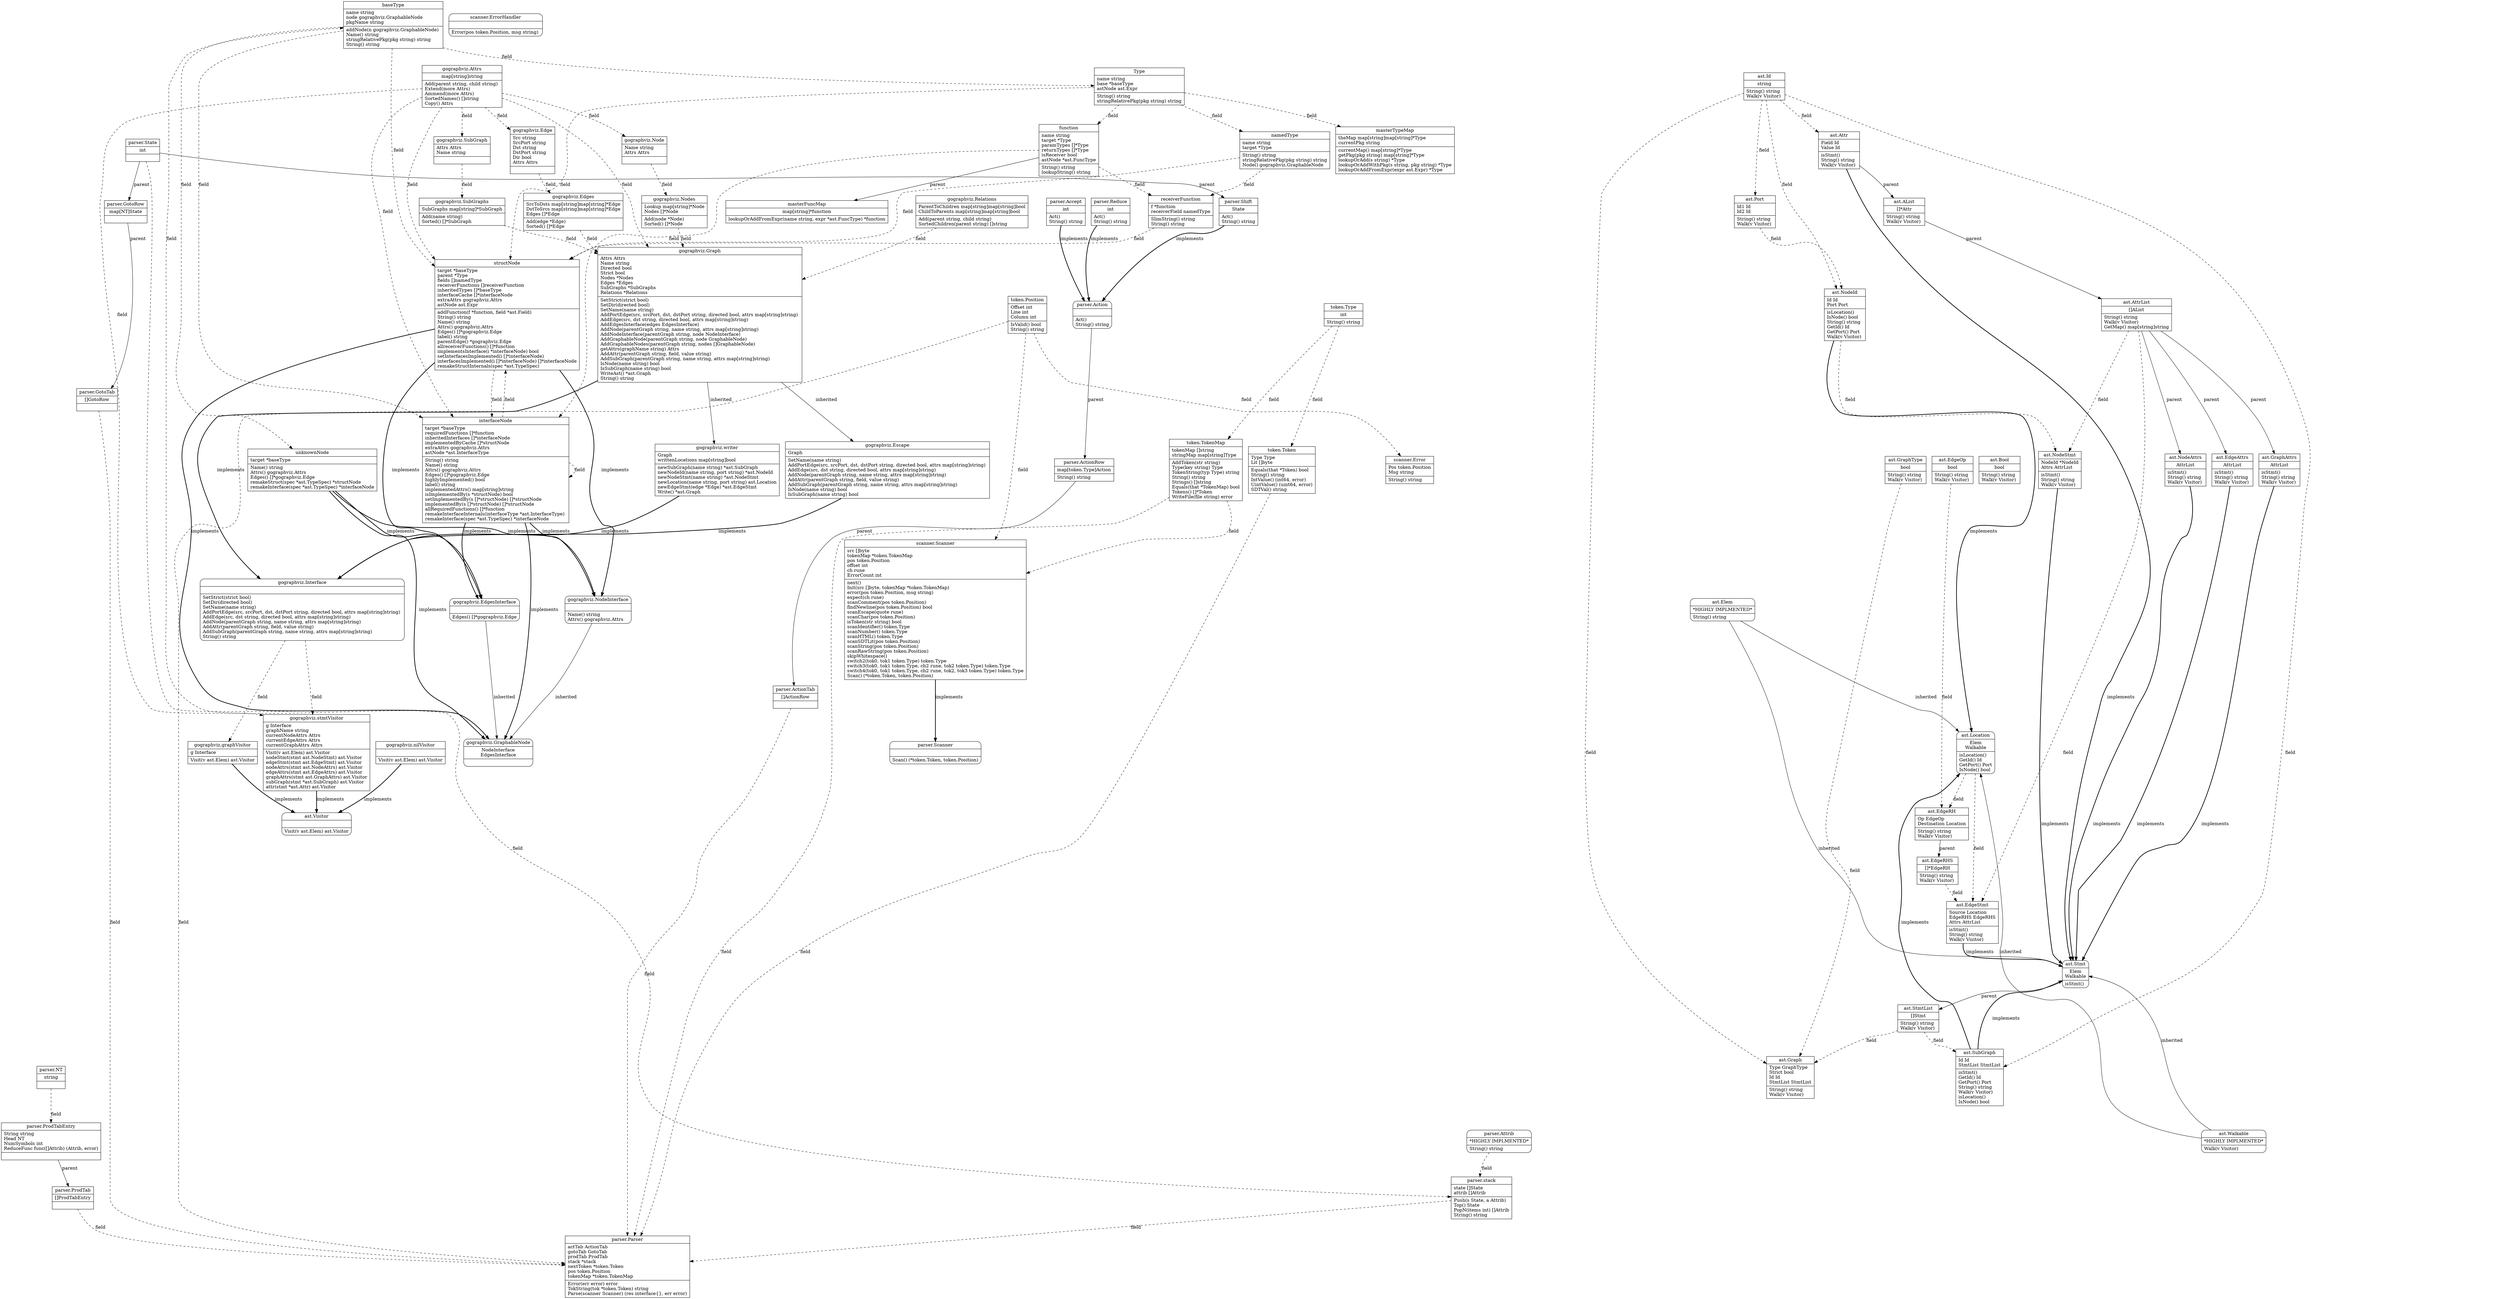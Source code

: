 digraph golangTypeGraph {
	baseType->unknownNode[ label=field, style=dashed ];
	Type->function[ label=field, style=dashed ];
	Type->namedType[ label=field, style=dashed ];
	function->receiverFunction[ label=field, style=dashed ];
	namedType->receiverFunction[ label=field, style=dashed ];
	baseType->Type[ label=field, style=dashed ];
	baseType->structNode[ label=field, style=dashed ];
	Type->structNode[ label=field, style=dashed ];
	namedType->structNode[ label=field, style=dashed ];
	receiverFunction->structNode[ label=field, style=dashed ];
	interfaceNode->structNode[ label=field, style=dashed ];
	gographviz_SEL_Attrs->structNode[ label=field, style=dashed ];
	gographviz_SEL_GraphableNode->baseType[ label=field, style=dashed ];
	baseType->interfaceNode[ label=field, style=dashed ];
	function->interfaceNode[ label=field, style=dashed ];
	interfaceNode->interfaceNode[ label=field, style=dashed ];
	structNode->interfaceNode[ label=field, style=dashed ];
	gographviz_SEL_Attrs->interfaceNode[ label=field, style=dashed ];
	function->masterFuncMap[ label=parent, style=solid ];
	Type->masterTypeMap[ label=field, style=dashed ];
	gographviz_SEL_Attrs->gographviz_SEL_SubGraphTYPE[ label=field, style=dashed ];
	gographviz_SEL_SubGraphTYPE->gographviz_SEL_SubGraphs[ label=field, style=dashed ];
	gographviz_SEL_GraphTYPE->gographviz_SEL_writer[ label=inherited, style=solid ];
	gographviz_SEL_Interface->gographviz_SEL_graphVisitor[ label=field, style=dashed ];
	gographviz_SEL_Interface->gographviz_SEL_stmtVisitor[ label=field, style=dashed ];
	gographviz_SEL_Attrs->gographviz_SEL_stmtVisitor[ label=field, style=dashed ];
	gographviz_SEL_GraphTYPE->gographviz_SEL_Escape[ label=inherited, style=solid ];
	gographviz_SEL_Attrs->gographviz_SEL_NodeTYPE[ label=field, style=dashed ];
	gographviz_SEL_NodeTYPE->gographviz_SEL_Nodes[ label=field, style=dashed ];
	gographviz_SEL_Attrs->gographviz_SEL_EdgeTYPE[ label=field, style=dashed ];
	gographviz_SEL_EdgeTYPE->gographviz_SEL_Edges[ label=field, style=dashed ];
	gographviz_SEL_Attrs->gographviz_SEL_GraphTYPE[ label=field, style=dashed ];
	gographviz_SEL_Nodes->gographviz_SEL_GraphTYPE[ label=field, style=dashed ];
	gographviz_SEL_Edges->gographviz_SEL_GraphTYPE[ label=field, style=dashed ];
	gographviz_SEL_SubGraphs->gographviz_SEL_GraphTYPE[ label=field, style=dashed ];
	gographviz_SEL_Relations->gographviz_SEL_GraphTYPE[ label=field, style=dashed ];
	parser_SEL_Action->parser_SEL_ActionRow[ label=parent, style=solid ];
	parser_SEL_GotoRow->parser_SEL_GotoTab[ label=parent, style=solid ];
	parser_SEL_ProdTabEntry->parser_SEL_ProdTab[ label=parent, style=solid ];
	parser_SEL_NT->parser_SEL_ProdTabEntry[ label=field, style=dashed ];
	parser_SEL_State->parser_SEL_stack[ label=field, style=dashed ];
	parser_SEL_Attrib->parser_SEL_stack[ label=field, style=dashed ];
	parser_SEL_ActionTab->parser_SEL_Parser[ label=field, style=dashed ];
	parser_SEL_GotoTab->parser_SEL_Parser[ label=field, style=dashed ];
	parser_SEL_ProdTab->parser_SEL_Parser[ label=field, style=dashed ];
	parser_SEL_stack->parser_SEL_Parser[ label=field, style=dashed ];
	token_SEL_Token->parser_SEL_Parser[ label=field, style=dashed ];
	token_SEL_Position->parser_SEL_Parser[ label=field, style=dashed ];
	token_SEL_TokenMap->parser_SEL_Parser[ label=field, style=dashed ];
	parser_SEL_ActionRow->parser_SEL_ActionTab[ label=parent, style=solid ];
	parser_SEL_State->parser_SEL_Shift[ label=parent, style=solid ];
	parser_SEL_State->parser_SEL_GotoRow[ label=parent, style=solid ];
	token_SEL_Type->token_SEL_TokenMap[ label=field, style=dashed ];
	token_SEL_Type->token_SEL_Token[ label=field, style=dashed ];
	token_SEL_TokenMap->scanner_SEL_Scanner[ label=field, style=dashed ];
	token_SEL_Position->scanner_SEL_Scanner[ label=field, style=dashed ];
	token_SEL_Position->scanner_SEL_Error[ label=field, style=dashed ];
	ast_SEL_AttrList->ast_SEL_GraphAttrs[ label=parent, style=solid ];
	ast_SEL_AList->ast_SEL_AttrList[ label=parent, style=solid ];
	ast_SEL_EdgeRH->ast_SEL_EdgeRHS[ label=parent, style=solid ];
	ast_SEL_NodeId->ast_SEL_NodeStmt[ label=field, style=dashed ];
	ast_SEL_AttrList->ast_SEL_NodeStmt[ label=field, style=dashed ];
	ast_SEL_Id->ast_SEL_SubGraphTYPE[ label=field, style=dashed ];
	ast_SEL_StmtList->ast_SEL_SubGraphTYPE[ label=field, style=dashed ];
	ast_SEL_AttrList->ast_SEL_EdgeAttrs[ label=parent, style=solid ];
	ast_SEL_Id->ast_SEL_NodeId[ label=field, style=dashed ];
	ast_SEL_Port->ast_SEL_NodeId[ label=field, style=dashed ];
	ast_SEL_GraphType->ast_SEL_GraphTYPE[ label=field, style=dashed ];
	ast_SEL_Id->ast_SEL_GraphTYPE[ label=field, style=dashed ];
	ast_SEL_StmtList->ast_SEL_GraphTYPE[ label=field, style=dashed ];
	ast_SEL_EdgeOp->ast_SEL_EdgeRH[ label=field, style=dashed ];
	ast_SEL_Location->ast_SEL_EdgeRH[ label=field, style=dashed ];
	ast_SEL_Id->ast_SEL_Attr[ label=field, style=dashed ];
	ast_SEL_Stmt->ast_SEL_StmtList[ label=parent, style=solid ];
	ast_SEL_Id->ast_SEL_Port[ label=field, style=dashed ];
	ast_SEL_Location->ast_SEL_EdgeStmt[ label=field, style=dashed ];
	ast_SEL_EdgeRHS->ast_SEL_EdgeStmt[ label=field, style=dashed ];
	ast_SEL_AttrList->ast_SEL_EdgeStmt[ label=field, style=dashed ];
	ast_SEL_AttrList->ast_SEL_NodeAttrs[ label=parent, style=solid ];
	ast_SEL_Attr->ast_SEL_AList[ label=parent, style=solid ];
	gographviz_SEL_writer->gographviz_SEL_Interface[ label=implements, style=bold ];
	gographviz_SEL_Escape->gographviz_SEL_Interface[ label=implements, style=bold ];
	gographviz_SEL_GraphTYPE->gographviz_SEL_Interface[ label=implements, style=bold ];
	unknownNode->gographviz_SEL_NodeInterface[ label=implements, style=bold ];
	structNode->gographviz_SEL_NodeInterface[ label=implements, style=bold ];
	interfaceNode->gographviz_SEL_NodeInterface[ label=implements, style=bold ];
	unknownNode->gographviz_SEL_EdgesInterface[ label=implements, style=bold ];
	structNode->gographviz_SEL_EdgesInterface[ label=implements, style=bold ];
	interfaceNode->gographviz_SEL_EdgesInterface[ label=implements, style=bold ];
	gographviz_SEL_NodeInterface->gographviz_SEL_GraphableNode[ label=inherited, style=solid ];
	gographviz_SEL_EdgesInterface->gographviz_SEL_GraphableNode[ label=inherited, style=solid ];
	unknownNode->gographviz_SEL_GraphableNode[ label=implements, style=bold ];
	structNode->gographviz_SEL_GraphableNode[ label=implements, style=bold ];
	interfaceNode->gographviz_SEL_GraphableNode[ label=implements, style=bold ];
	function->parser_SEL_Attrib[ label=implements, style=invis ];
	namedType->parser_SEL_Attrib[ label=implements, style=invis ];
	receiverFunction->parser_SEL_Attrib[ label=implements, style=invis ];
	Type->parser_SEL_Attrib[ label=implements, style=invis ];
	structNode->parser_SEL_Attrib[ label=implements, style=invis ];
	baseType->parser_SEL_Attrib[ label=implements, style=invis ];
	interfaceNode->parser_SEL_Attrib[ label=implements, style=invis ];
	gographviz_SEL_writer->parser_SEL_Attrib[ label=implements, style=invis ];
	gographviz_SEL_Escape->parser_SEL_Attrib[ label=implements, style=invis ];
	gographviz_SEL_GraphTYPE->parser_SEL_Attrib[ label=implements, style=invis ];
	parser_SEL_ActionRow->parser_SEL_Attrib[ label=implements, style=invis ];
	parser_SEL_Accept->parser_SEL_Attrib[ label=implements, style=invis ];
	parser_SEL_stack->parser_SEL_Attrib[ label=implements, style=invis ];
	parser_SEL_Reduce->parser_SEL_Attrib[ label=implements, style=invis ];
	parser_SEL_Shift->parser_SEL_Attrib[ label=implements, style=invis ];
	token_SEL_TokenMap->parser_SEL_Attrib[ label=implements, style=invis ];
	token_SEL_Token->parser_SEL_Attrib[ label=implements, style=invis ];
	token_SEL_Position->parser_SEL_Attrib[ label=implements, style=invis ];
	token_SEL_Type->parser_SEL_Attrib[ label=implements, style=invis ];
	scanner_SEL_Error->parser_SEL_Attrib[ label=implements, style=invis ];
	ast_SEL_Id->parser_SEL_Attrib[ label=implements, style=invis ];
	ast_SEL_Bool->parser_SEL_Attrib[ label=implements, style=invis ];
	ast_SEL_GraphAttrs->parser_SEL_Attrib[ label=implements, style=invis ];
	ast_SEL_AttrList->parser_SEL_Attrib[ label=implements, style=invis ];
	ast_SEL_EdgeRHS->parser_SEL_Attrib[ label=implements, style=invis ];
	ast_SEL_NodeStmt->parser_SEL_Attrib[ label=implements, style=invis ];
	ast_SEL_SubGraphTYPE->parser_SEL_Attrib[ label=implements, style=invis ];
	ast_SEL_EdgeAttrs->parser_SEL_Attrib[ label=implements, style=invis ];
	ast_SEL_NodeId->parser_SEL_Attrib[ label=implements, style=invis ];
	ast_SEL_GraphTYPE->parser_SEL_Attrib[ label=implements, style=invis ];
	ast_SEL_EdgeRH->parser_SEL_Attrib[ label=implements, style=invis ];
	ast_SEL_Attr->parser_SEL_Attrib[ label=implements, style=invis ];
	ast_SEL_StmtList->parser_SEL_Attrib[ label=implements, style=invis ];
	ast_SEL_EdgeOp->parser_SEL_Attrib[ label=implements, style=invis ];
	ast_SEL_Port->parser_SEL_Attrib[ label=implements, style=invis ];
	ast_SEL_EdgeStmt->parser_SEL_Attrib[ label=implements, style=invis ];
	ast_SEL_GraphType->parser_SEL_Attrib[ label=implements, style=invis ];
	ast_SEL_NodeAttrs->parser_SEL_Attrib[ label=implements, style=invis ];
	ast_SEL_AList->parser_SEL_Attrib[ label=implements, style=invis ];
	scanner_SEL_Scanner->parser_SEL_Scanner[ label=implements, style=bold ];
	parser_SEL_Accept->parser_SEL_Action[ label=implements, style=bold ];
	parser_SEL_Reduce->parser_SEL_Action[ label=implements, style=bold ];
	parser_SEL_Shift->parser_SEL_Action[ label=implements, style=bold ];
	function->ast_SEL_Elem[ label=implements, style=invis ];
	namedType->ast_SEL_Elem[ label=implements, style=invis ];
	receiverFunction->ast_SEL_Elem[ label=implements, style=invis ];
	Type->ast_SEL_Elem[ label=implements, style=invis ];
	structNode->ast_SEL_Elem[ label=implements, style=invis ];
	baseType->ast_SEL_Elem[ label=implements, style=invis ];
	interfaceNode->ast_SEL_Elem[ label=implements, style=invis ];
	gographviz_SEL_writer->ast_SEL_Elem[ label=implements, style=invis ];
	gographviz_SEL_Escape->ast_SEL_Elem[ label=implements, style=invis ];
	gographviz_SEL_GraphTYPE->ast_SEL_Elem[ label=implements, style=invis ];
	parser_SEL_ActionRow->ast_SEL_Elem[ label=implements, style=invis ];
	parser_SEL_Accept->ast_SEL_Elem[ label=implements, style=invis ];
	parser_SEL_stack->ast_SEL_Elem[ label=implements, style=invis ];
	parser_SEL_Reduce->ast_SEL_Elem[ label=implements, style=invis ];
	parser_SEL_Shift->ast_SEL_Elem[ label=implements, style=invis ];
	token_SEL_TokenMap->ast_SEL_Elem[ label=implements, style=invis ];
	token_SEL_Token->ast_SEL_Elem[ label=implements, style=invis ];
	token_SEL_Position->ast_SEL_Elem[ label=implements, style=invis ];
	token_SEL_Type->ast_SEL_Elem[ label=implements, style=invis ];
	scanner_SEL_Error->ast_SEL_Elem[ label=implements, style=invis ];
	ast_SEL_Id->ast_SEL_Elem[ label=implements, style=invis ];
	ast_SEL_Bool->ast_SEL_Elem[ label=implements, style=invis ];
	ast_SEL_GraphAttrs->ast_SEL_Elem[ label=implements, style=invis ];
	ast_SEL_AttrList->ast_SEL_Elem[ label=implements, style=invis ];
	ast_SEL_EdgeRHS->ast_SEL_Elem[ label=implements, style=invis ];
	ast_SEL_NodeStmt->ast_SEL_Elem[ label=implements, style=invis ];
	ast_SEL_SubGraphTYPE->ast_SEL_Elem[ label=implements, style=invis ];
	ast_SEL_EdgeAttrs->ast_SEL_Elem[ label=implements, style=invis ];
	ast_SEL_NodeId->ast_SEL_Elem[ label=implements, style=invis ];
	ast_SEL_GraphTYPE->ast_SEL_Elem[ label=implements, style=invis ];
	ast_SEL_EdgeRH->ast_SEL_Elem[ label=implements, style=invis ];
	ast_SEL_Attr->ast_SEL_Elem[ label=implements, style=invis ];
	ast_SEL_StmtList->ast_SEL_Elem[ label=implements, style=invis ];
	ast_SEL_EdgeOp->ast_SEL_Elem[ label=implements, style=invis ];
	ast_SEL_Port->ast_SEL_Elem[ label=implements, style=invis ];
	ast_SEL_EdgeStmt->ast_SEL_Elem[ label=implements, style=invis ];
	ast_SEL_GraphType->ast_SEL_Elem[ label=implements, style=invis ];
	ast_SEL_NodeAttrs->ast_SEL_Elem[ label=implements, style=invis ];
	ast_SEL_AList->ast_SEL_Elem[ label=implements, style=invis ];
	ast_SEL_Elem->ast_SEL_Location[ label=inherited, style=solid ];
	ast_SEL_Walkable->ast_SEL_Location[ label=inherited, style=solid ];
	ast_SEL_SubGraphTYPE->ast_SEL_Location[ label=implements, style=bold ];
	ast_SEL_NodeId->ast_SEL_Location[ label=implements, style=bold ];
	ast_SEL_Elem->ast_SEL_Stmt[ label=inherited, style=solid ];
	ast_SEL_Walkable->ast_SEL_Stmt[ label=inherited, style=solid ];
	ast_SEL_GraphAttrs->ast_SEL_Stmt[ label=implements, style=bold ];
	ast_SEL_NodeStmt->ast_SEL_Stmt[ label=implements, style=bold ];
	ast_SEL_SubGraphTYPE->ast_SEL_Stmt[ label=implements, style=bold ];
	ast_SEL_EdgeAttrs->ast_SEL_Stmt[ label=implements, style=bold ];
	ast_SEL_Attr->ast_SEL_Stmt[ label=implements, style=bold ];
	ast_SEL_EdgeStmt->ast_SEL_Stmt[ label=implements, style=bold ];
	ast_SEL_NodeAttrs->ast_SEL_Stmt[ label=implements, style=bold ];
	gographviz_SEL_nilVisitor->ast_SEL_Visitor[ label=implements, style=bold ];
	gographviz_SEL_graphVisitor->ast_SEL_Visitor[ label=implements, style=bold ];
	gographviz_SEL_stmtVisitor->ast_SEL_Visitor[ label=implements, style=bold ];
	ast_SEL_Id->ast_SEL_Walkable[ label=implements, style=invis ];
	ast_SEL_Bool->ast_SEL_Walkable[ label=implements, style=invis ];
	ast_SEL_GraphAttrs->ast_SEL_Walkable[ label=implements, style=invis ];
	ast_SEL_AttrList->ast_SEL_Walkable[ label=implements, style=invis ];
	ast_SEL_EdgeRHS->ast_SEL_Walkable[ label=implements, style=invis ];
	ast_SEL_NodeStmt->ast_SEL_Walkable[ label=implements, style=invis ];
	ast_SEL_SubGraphTYPE->ast_SEL_Walkable[ label=implements, style=invis ];
	ast_SEL_EdgeAttrs->ast_SEL_Walkable[ label=implements, style=invis ];
	ast_SEL_NodeId->ast_SEL_Walkable[ label=implements, style=invis ];
	ast_SEL_GraphTYPE->ast_SEL_Walkable[ label=implements, style=invis ];
	ast_SEL_EdgeRH->ast_SEL_Walkable[ label=implements, style=invis ];
	ast_SEL_Attr->ast_SEL_Walkable[ label=implements, style=invis ];
	ast_SEL_StmtList->ast_SEL_Walkable[ label=implements, style=invis ];
	ast_SEL_EdgeOp->ast_SEL_Walkable[ label=implements, style=invis ];
	ast_SEL_Port->ast_SEL_Walkable[ label=implements, style=invis ];
	ast_SEL_EdgeStmt->ast_SEL_Walkable[ label=implements, style=invis ];
	ast_SEL_GraphType->ast_SEL_Walkable[ label=implements, style=invis ];
	ast_SEL_NodeAttrs->ast_SEL_Walkable[ label=implements, style=invis ];
	ast_SEL_AList->ast_SEL_Walkable[ label=implements, style=invis ];
	Type [ label="{Type|name string\lbase *baseType\lastNode ast.Expr\l|String() string\lstringRelativePkg(pkg string) string\l}", shape=record ];
	ast_SEL_AList [ label="{ast.AList|[]*Attr|String() string\lWalk(v Visitor) \l}", shape=record ];
	ast_SEL_Attr [ label="{ast.Attr|Field Id\lValue Id\l|isStmt() \lString() string\lWalk(v Visitor) \l}", shape=record ];
	ast_SEL_AttrList [ label="{ast.AttrList|[]AList|String() string\lWalk(v Visitor) \lGetMap() map[string]string\l}", shape=record ];
	ast_SEL_Bool [ label="{ast.Bool|bool|String() string\lWalk(v Visitor) \l}", shape=record ];
	ast_SEL_EdgeAttrs [ label="{ast.EdgeAttrs|AttrList|isStmt() \lString() string\lWalk(v Visitor) \l}", shape=record ];
	ast_SEL_EdgeOp [ label="{ast.EdgeOp|bool|String() string\lWalk(v Visitor) \l}", shape=record ];
	ast_SEL_EdgeRH [ label="{ast.EdgeRH|Op EdgeOp\lDestination Location\l|String() string\lWalk(v Visitor) \l}", shape=record ];
	ast_SEL_EdgeRHS [ label="{ast.EdgeRHS|[]*EdgeRH|String() string\lWalk(v Visitor) \l}", shape=record ];
	ast_SEL_EdgeStmt [ label="{ast.EdgeStmt|Source Location\lEdgeRHS EdgeRHS\lAttrs AttrList\l|isStmt() \lString() string\lWalk(v Visitor) \l}", shape=record ];
	ast_SEL_Elem [ label="{ast.Elem|*HIGHLY IMPLMENTED*\n|String() string\l}", shape=Mrecord ];
	ast_SEL_GraphAttrs [ label="{ast.GraphAttrs|AttrList|isStmt() \lString() string\lWalk(v Visitor) \l}", shape=record ];
	ast_SEL_GraphTYPE [ label="{ast.Graph|Type GraphType\lStrict bool\lId Id\lStmtList StmtList\l|String() string\lWalk(v Visitor) \l}", shape=record ];
	ast_SEL_GraphType [ label="{ast.GraphType|bool|String() string\lWalk(v Visitor) \l}", shape=record ];
	ast_SEL_Id [ label="{ast.Id|string|String() string\lWalk(v Visitor) \l}", shape=record ];
	ast_SEL_Location [ label="{ast.Location|Elem\nWalkable\n|isLocation() \lGetId() Id\lGetPort() Port\lIsNode() bool\l}", shape=Mrecord ];
	ast_SEL_NodeAttrs [ label="{ast.NodeAttrs|AttrList|isStmt() \lString() string\lWalk(v Visitor) \l}", shape=record ];
	ast_SEL_NodeId [ label="{ast.NodeId|Id Id\lPort Port\l|isLocation() \lIsNode() bool\lString() string\lGetId() Id\lGetPort() Port\lWalk(v Visitor) \l}", shape=record ];
	ast_SEL_NodeStmt [ label="{ast.NodeStmt|NodeId *NodeId\lAttrs AttrList\l|isStmt() \lString() string\lWalk(v Visitor) \l}", shape=record ];
	ast_SEL_Port [ label="{ast.Port|Id1 Id\lId2 Id\l|String() string\lWalk(v Visitor) \l}", shape=record ];
	ast_SEL_Stmt [ label="{ast.Stmt|Elem\nWalkable\n|isStmt() \l}", shape=Mrecord ];
	ast_SEL_StmtList [ label="{ast.StmtList|[]Stmt|String() string\lWalk(v Visitor) \l}", shape=record ];
	ast_SEL_SubGraphTYPE [ label="{ast.SubGraph|Id Id\lStmtList StmtList\l|isStmt() \lGetId() Id\lGetPort() Port\lString() string\lWalk(v Visitor) \lisLocation() \lIsNode() bool\l}", shape=record ];
	ast_SEL_Visitor [ label="{ast.Visitor||Visit(v ast.Elem) ast.Visitor\l}", shape=Mrecord ];
	ast_SEL_Walkable [ label="{ast.Walkable|*HIGHLY IMPLMENTED*\n|Walk(v Visitor) \l}", shape=Mrecord ];
	baseType [ label="{baseType|name string\lnode gographviz.GraphableNode\lpkgName string\l|addNode(n gographviz.GraphableNode) \lName() string\lstringRelativePkg(pkg string) string\lString() string\l}", shape=record ];
	function [ label="{function|name string\ltarget *Type\lparamTypes []*Type\lreturnTypes []*Type\lisReceiver bool\lastNode *ast.FuncType\l|String() string\llookupString() string\l}", shape=record ];
	gographviz_SEL_Attrs [ label="{gographviz.Attrs|map[string]string|Add(parent string, child string) \lExtend(more Attrs) \lAmmend(more Attrs) \lSortedNames() []string\lCopy() Attrs\l}", shape=record ];
	gographviz_SEL_EdgeTYPE [ label="{gographviz.Edge|Src string\lSrcPort string\lDst string\lDstPort string\lDir bool\lAttrs Attrs\l|}", shape=record ];
	gographviz_SEL_Edges [ label="{gographviz.Edges|SrcToDsts map[string]map[string]*Edge\lDstToSrcs map[string]map[string]*Edge\lEdges []*Edge\l|Add(edge *Edge) \lSorted() []*Edge\l}", shape=record ];
	gographviz_SEL_EdgesInterface [ label="{gographviz.EdgesInterface||Edges() []*gographviz.Edge\l}", shape=Mrecord ];
	gographviz_SEL_Escape [ label="{gographviz.Escape|Graph\l|SetName(name string) \lAddPortEdge(src, srcPort, dst, dstPort string, directed bool, attrs map[string]string) \lAddEdge(src, dst string, directed bool, attrs map[string]string) \lAddNode(parentGraph string, name string, attrs map[string]string) \lAddAttr(parentGraph string, field, value string) \lAddSubGraph(parentGraph string, name string, attrs map[string]string) \lIsNode(name string) bool\lIsSubGraph(name string) bool\l}", shape=record ];
	gographviz_SEL_GraphTYPE [ label="{gographviz.Graph|Attrs Attrs\lName string\lDirected bool\lStrict bool\lNodes *Nodes\lEdges *Edges\lSubGraphs *SubGraphs\lRelations *Relations\l|SetStrict(strict bool) \lSetDir(directed bool) \lSetName(name string) \lAddPortEdge(src, srcPort, dst, dstPort string, directed bool, attrs map[string]string) \lAddEdge(src, dst string, directed bool, attrs map[string]string) \lAddEdgesInterface(edges EdgesInterface) \lAddNode(parentGraph string, name string, attrs map[string]string) \lAddNodeInterface(parentGraph string, node NodeInterface) \lAddGraphableNode(parentGraph string, node GraphableNode) \lAddGraphableNodes(parentGraph string, nodes []GraphableNode) \lgetAttrs(graphName string) Attrs\lAddAttr(parentGraph string, field, value string) \lAddSubGraph(parentGraph string, name string, attrs map[string]string) \lIsNode(name string) bool\lIsSubGraph(name string) bool\lWriteAst() *ast.Graph\lString() string\l}", shape=record ];
	gographviz_SEL_GraphableNode [ label="{gographviz.GraphableNode|NodeInterface\nEdgesInterface\n|}", shape=Mrecord ];
	gographviz_SEL_Interface [ label="{gographviz.Interface||SetStrict(strict bool) \lSetDir(directed bool) \lSetName(name string) \lAddPortEdge(src, srcPort, dst, dstPort string, directed bool, attrs map[string]string) \lAddEdge(src, dst string, directed bool, attrs map[string]string) \lAddNode(parentGraph string, name string, attrs map[string]string) \lAddAttr(parentGraph string, field, value string) \lAddSubGraph(parentGraph string, name string, attrs map[string]string) \lString() string\l}", shape=Mrecord ];
	gographviz_SEL_NodeInterface [ label="{gographviz.NodeInterface||Name() string\lAttrs() gographviz.Attrs\l}", shape=Mrecord ];
	gographviz_SEL_NodeTYPE [ label="{gographviz.Node|Name string\lAttrs Attrs\l|}", shape=record ];
	gographviz_SEL_Nodes [ label="{gographviz.Nodes|Lookup map[string]*Node\lNodes []*Node\l|Add(node *Node) \lSorted() []*Node\l}", shape=record ];
	gographviz_SEL_Relations [ label="{gographviz.Relations|ParentToChildren map[string]map[string]bool\lChildToParents map[string]map[string]bool\l|Add(parent string, child string) \lSortedChildren(parent string) []string\l}", shape=record ];
	gographviz_SEL_SubGraphTYPE [ label="{gographviz.SubGraph|Attrs Attrs\lName string\l|}", shape=record ];
	gographviz_SEL_SubGraphs [ label="{gographviz.SubGraphs|SubGraphs map[string]*SubGraph\l|Add(name string) \lSorted() []*SubGraph\l}", shape=record ];
	gographviz_SEL_graphVisitor [ label="{gographviz.graphVisitor|g Interface\l|Visit(v ast.Elem) ast.Visitor\l}", shape=record ];
	gographviz_SEL_nilVisitor [ label="{gographviz.nilVisitor||Visit(v ast.Elem) ast.Visitor\l}", shape=record ];
	gographviz_SEL_stmtVisitor [ label="{gographviz.stmtVisitor|g Interface\lgraphName string\lcurrentNodeAttrs Attrs\lcurrentEdgeAttrs Attrs\lcurrentGraphAttrs Attrs\l|Visit(v ast.Elem) ast.Visitor\lnodeStmt(stmt ast.NodeStmt) ast.Visitor\ledgeStmt(stmt ast.EdgeStmt) ast.Visitor\lnodeAttrs(stmt ast.NodeAttrs) ast.Visitor\ledgeAttrs(stmt ast.EdgeAttrs) ast.Visitor\lgraphAttrs(stmt ast.GraphAttrs) ast.Visitor\lsubGraph(stmt *ast.SubGraph) ast.Visitor\lattr(stmt *ast.Attr) ast.Visitor\l}", shape=record ];
	gographviz_SEL_writer [ label="{gographviz.writer|Graph\lwrittenLocations map[string]bool\l|newSubGraph(name string) *ast.SubGraph\lnewNodeId(name string, port string) *ast.NodeId\lnewNodeStmt(name string) *ast.NodeStmt\lnewLocation(name string, port string) ast.Location\lnewEdgeStmt(edge *Edge) *ast.EdgeStmt\lWrite() *ast.Graph\l}", shape=record ];
	interfaceNode [ label="{interfaceNode|target *baseType\lrequiredFunctions []*function\linheritedInterfaces []*interfaceNode\limplementedByCache []*structNode\lextraAttrs gographviz.Attrs\lastNode *ast.InterfaceType\l|String() string\lName() string\lAttrs() gographviz.Attrs\lEdges() []*gographviz.Edge\lhighlyImplemented() bool\llabel() string\limplementedAttrs() map[string]string\lisImplementedBy(s *structNode) bool\lsetImplementedBy(s []*structNode) []*structNode\limplementedBy(s []*structNode) []*structNode\lallRequiredFunctions() []*function\lremakeInterfaceInternals(interfaceType *ast.InterfaceType) \lremakeInterface(spec *ast.TypeSpec) *interfaceNode\l}", shape=record ];
	masterFuncMap [ label="{masterFuncMap|map[string]*function|lookupOrAddFromExpr(name string, expr *ast.FuncType) *function\l}", shape=record ];
	masterTypeMap [ label="{masterTypeMap|theMap map[string]map[string]*Type\lcurrentPkg string\l|currentMap() map[string]*Type\lgetPkg(pkg string) map[string]*Type\llookupOrAdd(s string) *Type\llookupOrAddWithPkg(s string, pkg string) *Type\llookupOrAddFromExpr(expr ast.Expr) *Type\l}", shape=record ];
	namedType [ label="{namedType|name string\ltarget *Type\l|String() string\lstringRelativePkg(pkg string) string\lNode() gographviz.GraphableNode\l}", shape=record ];
	parser_SEL_Accept [ label="{parser.Accept|int|Act() \lString() string\l}", shape=record ];
	parser_SEL_Action [ label="{parser.Action||Act() \lString() string\l}", shape=Mrecord ];
	parser_SEL_ActionRow [ label="{parser.ActionRow|map[token.Type]Action|String() string\l}", shape=record ];
	parser_SEL_ActionTab [ label="{parser.ActionTab|[]ActionRow|}", shape=record ];
	parser_SEL_Attrib [ label="{parser.Attrib|*HIGHLY IMPLMENTED*\n|String() string\l}", shape=Mrecord ];
	parser_SEL_GotoRow [ label="{parser.GotoRow|map[NT]State|}", shape=record ];
	parser_SEL_GotoTab [ label="{parser.GotoTab|[]GotoRow|}", shape=record ];
	parser_SEL_NT [ label="{parser.NT|string|}", shape=record ];
	parser_SEL_Parser [ label="{parser.Parser|actTab ActionTab\lgotoTab GotoTab\lprodTab ProdTab\lstack *stack\lnextToken *token.Token\lpos token.Position\ltokenMap *token.TokenMap\l|Error(err error) error\lTokString(tok *token.Token) string\lParse(scanner Scanner) (res interface\{\}, err error)\l}", shape=record ];
	parser_SEL_ProdTab [ label="{parser.ProdTab|[]ProdTabEntry|}", shape=record ];
	parser_SEL_ProdTabEntry [ label="{parser.ProdTabEntry|String string\lHead NT\lNumSymbols int\lReduceFunc func([]Attrib) (Attrib, error)\l|}", shape=record ];
	parser_SEL_Reduce [ label="{parser.Reduce|int|Act() \lString() string\l}", shape=record ];
	parser_SEL_Scanner [ label="{parser.Scanner||Scan() (*token.Token, token.Position)\l}", shape=Mrecord ];
	parser_SEL_Shift [ label="{parser.Shift|State|Act() \lString() string\l}", shape=record ];
	parser_SEL_State [ label="{parser.State|int|}", shape=record ];
	parser_SEL_stack [ label="{parser.stack|state []State\lattrib []Attrib\l|Push(s State, a Attrib) \lTop() State\lPopN(items int) []Attrib\lString() string\l}", shape=record ];
	receiverFunction [ label="{receiverFunction|f *function\lreceiverField namedType\l|SlimString() string\lString() string\l}", shape=record ];
	scanner_SEL_Error [ label="{scanner.Error|Pos token.Position\lMsg string\l|String() string\l}", shape=record ];
	scanner_SEL_ErrorHandler [ label="{scanner.ErrorHandler||Error(pos token.Position, msg string) \l}", shape=Mrecord ];
	scanner_SEL_Scanner [ label="{scanner.Scanner|src []byte\ltokenMap *token.TokenMap\lpos token.Position\loffset int\lch rune\lErrorCount int\l|next() \lInit(src []byte, tokenMap *token.TokenMap) \lerror(pos token.Position, msg string) \lexpect(ch rune) \lscanComment(pos token.Position) \lfindNewline(pos token.Position) bool\lscanEscape(quote rune) \lscanChar(pos token.Position) \lisToken(str string) bool\lscanIdentifier() token.Type\lscanNumber() token.Type\lscanHTML() token.Type\lscanSDTLit(pos token.Position) \lscanString(pos token.Position) \lscanRawString(pos token.Position) \lskipWhitespace() \lswitch2(tok0, tok1 token.Type) token.Type\lswitch3(tok0, tok1 token.Type, ch2 rune, tok2 token.Type) token.Type\lswitch4(tok0, tok1 token.Type, ch2 rune, tok2, tok3 token.Type) token.Type\lScan() (*token.Token, token.Position)\l}", shape=record ];
	structNode [ label="{structNode|target *baseType\lparent *Type\lfields []namedType\lreceiverFunctions []receiverFunction\linheritedTypes []*baseType\linterfaceCache []*interfaceNode\lextraAttrs gographviz.Attrs\lastNode ast.Expr\l|addFunction(f *function, field *ast.Field) \lString() string\lName() string\lAttrs() gographviz.Attrs\lEdges() []*gographviz.Edge\llabel() string\lparentEdge() *gographviz.Edge\lallreceiverFunctions() []*function\limplementsInterface(i *interfaceNode) bool\lsetInterfacesImplemented(i []*interfaceNode) \linterfacesImplemented(i []*interfaceNode) []*interfaceNode\lremakeStructInternals(spec *ast.TypeSpec) \l}", shape=record ];
	token_SEL_Position [ label="{token.Position|Offset int\lLine int\lColumn int\l|IsValid() bool\lString() string\l}", shape=record ];
	token_SEL_Token [ label="{token.Token|Type Type\lLit []byte\l|Equals(that *Token) bool\lString() string\lIntValue() (int64, error)\lUintValue() (uint64, error)\lSDTVal() string\l}", shape=record ];
	token_SEL_TokenMap [ label="{token.TokenMap|tokenMap []string\lstringMap map[string]Type\l|AddToken(str string) \lType(key string) Type\lTokenString(typ Type) string\lString() string\lStrings() []string\lEquals(that *TokenMap) bool\lTokens() []*Token\lWriteFile(file string) error\l}", shape=record ];
	token_SEL_Type [ label="{token.Type|int|String() string\l}", shape=record ];
	unknownNode [ label="{unknownNode|target *baseType\l|Name() string\lAttrs() gographviz.Attrs\lEdges() []*gographviz.Edge\lremakeStruct(spec *ast.TypeSpec) *structNode\lremakeInterface(spec *ast.TypeSpec) *interfaceNode\l}", shape=record ];

}


